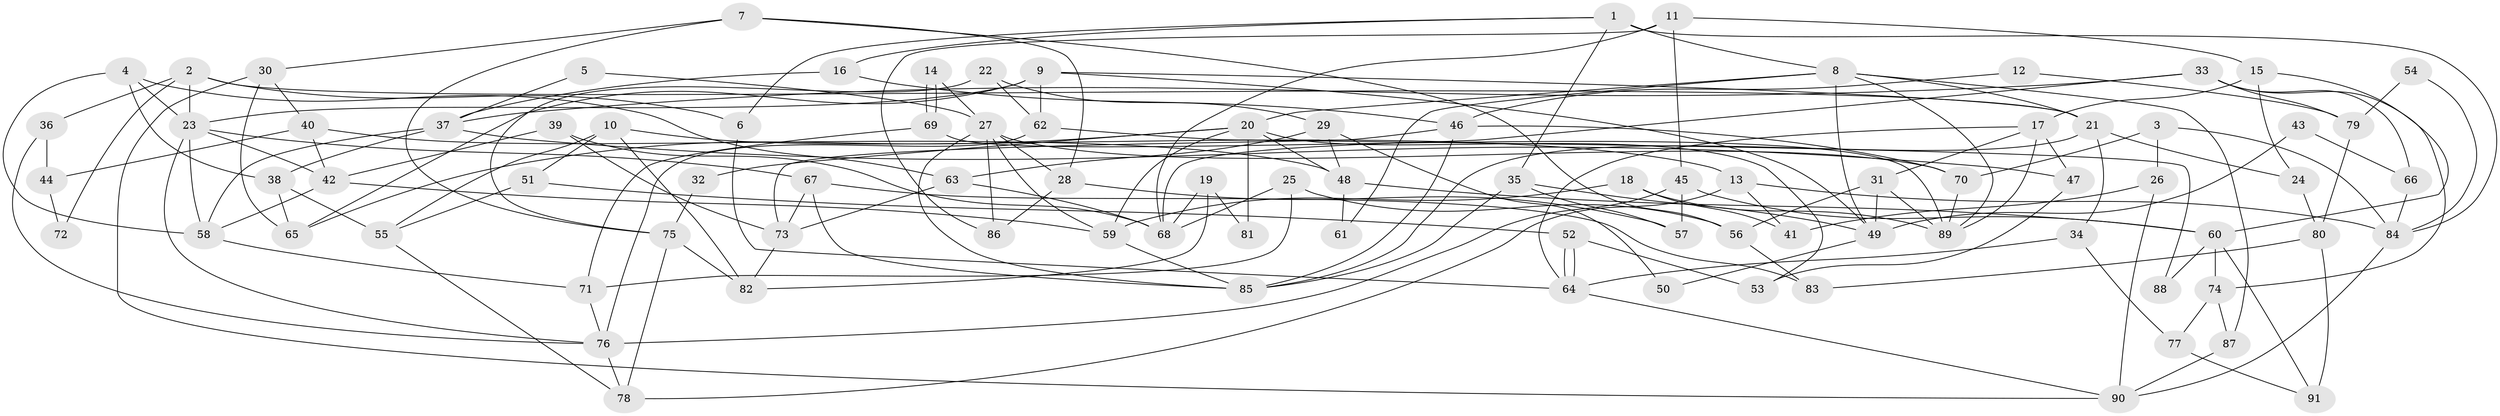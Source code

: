 // coarse degree distribution, {10: 0.01818181818181818, 6: 0.23636363636363636, 4: 0.12727272727272726, 5: 0.14545454545454545, 9: 0.01818181818181818, 2: 0.09090909090909091, 3: 0.18181818181818182, 7: 0.12727272727272726, 8: 0.05454545454545454}
// Generated by graph-tools (version 1.1) at 2025/42/03/06/25 10:42:01]
// undirected, 91 vertices, 182 edges
graph export_dot {
graph [start="1"]
  node [color=gray90,style=filled];
  1;
  2;
  3;
  4;
  5;
  6;
  7;
  8;
  9;
  10;
  11;
  12;
  13;
  14;
  15;
  16;
  17;
  18;
  19;
  20;
  21;
  22;
  23;
  24;
  25;
  26;
  27;
  28;
  29;
  30;
  31;
  32;
  33;
  34;
  35;
  36;
  37;
  38;
  39;
  40;
  41;
  42;
  43;
  44;
  45;
  46;
  47;
  48;
  49;
  50;
  51;
  52;
  53;
  54;
  55;
  56;
  57;
  58;
  59;
  60;
  61;
  62;
  63;
  64;
  65;
  66;
  67;
  68;
  69;
  70;
  71;
  72;
  73;
  74;
  75;
  76;
  77;
  78;
  79;
  80;
  81;
  82;
  83;
  84;
  85;
  86;
  87;
  88;
  89;
  90;
  91;
  1 -- 8;
  1 -- 84;
  1 -- 6;
  1 -- 16;
  1 -- 35;
  2 -- 23;
  2 -- 21;
  2 -- 6;
  2 -- 36;
  2 -- 72;
  3 -- 70;
  3 -- 84;
  3 -- 26;
  4 -- 38;
  4 -- 63;
  4 -- 23;
  4 -- 58;
  5 -- 37;
  5 -- 27;
  6 -- 64;
  7 -- 30;
  7 -- 56;
  7 -- 28;
  7 -- 75;
  8 -- 89;
  8 -- 49;
  8 -- 20;
  8 -- 21;
  8 -- 61;
  8 -- 87;
  9 -- 62;
  9 -- 23;
  9 -- 21;
  9 -- 49;
  9 -- 65;
  10 -- 55;
  10 -- 82;
  10 -- 13;
  10 -- 51;
  11 -- 86;
  11 -- 45;
  11 -- 15;
  11 -- 68;
  12 -- 79;
  12 -- 46;
  13 -- 78;
  13 -- 41;
  13 -- 84;
  14 -- 69;
  14 -- 69;
  14 -- 27;
  15 -- 17;
  15 -- 24;
  15 -- 60;
  16 -- 37;
  16 -- 46;
  17 -- 89;
  17 -- 64;
  17 -- 31;
  17 -- 47;
  18 -- 59;
  18 -- 89;
  18 -- 41;
  19 -- 82;
  19 -- 68;
  19 -- 81;
  20 -- 59;
  20 -- 32;
  20 -- 48;
  20 -- 53;
  20 -- 65;
  20 -- 81;
  21 -- 24;
  21 -- 34;
  21 -- 85;
  22 -- 29;
  22 -- 75;
  22 -- 62;
  23 -- 42;
  23 -- 58;
  23 -- 67;
  23 -- 76;
  24 -- 80;
  25 -- 71;
  25 -- 68;
  25 -- 56;
  26 -- 41;
  26 -- 90;
  27 -- 59;
  27 -- 85;
  27 -- 28;
  27 -- 70;
  27 -- 86;
  28 -- 57;
  28 -- 86;
  29 -- 48;
  29 -- 63;
  29 -- 50;
  30 -- 90;
  30 -- 65;
  30 -- 40;
  31 -- 89;
  31 -- 49;
  31 -- 56;
  32 -- 75;
  33 -- 74;
  33 -- 68;
  33 -- 37;
  33 -- 66;
  33 -- 79;
  34 -- 64;
  34 -- 77;
  35 -- 49;
  35 -- 57;
  35 -- 85;
  36 -- 76;
  36 -- 44;
  37 -- 58;
  37 -- 38;
  37 -- 47;
  38 -- 65;
  38 -- 55;
  39 -- 73;
  39 -- 42;
  39 -- 68;
  40 -- 48;
  40 -- 42;
  40 -- 44;
  42 -- 58;
  42 -- 59;
  43 -- 49;
  43 -- 66;
  44 -- 72;
  45 -- 60;
  45 -- 57;
  45 -- 76;
  46 -- 85;
  46 -- 70;
  46 -- 73;
  47 -- 53;
  48 -- 60;
  48 -- 61;
  49 -- 50;
  51 -- 52;
  51 -- 55;
  52 -- 53;
  52 -- 64;
  52 -- 64;
  54 -- 84;
  54 -- 79;
  55 -- 78;
  56 -- 83;
  58 -- 71;
  59 -- 85;
  60 -- 91;
  60 -- 74;
  60 -- 88;
  62 -- 76;
  62 -- 88;
  63 -- 73;
  63 -- 68;
  64 -- 90;
  66 -- 84;
  67 -- 85;
  67 -- 73;
  67 -- 83;
  69 -- 71;
  69 -- 89;
  70 -- 89;
  71 -- 76;
  73 -- 82;
  74 -- 87;
  74 -- 77;
  75 -- 78;
  75 -- 82;
  76 -- 78;
  77 -- 91;
  79 -- 80;
  80 -- 83;
  80 -- 91;
  84 -- 90;
  87 -- 90;
}
